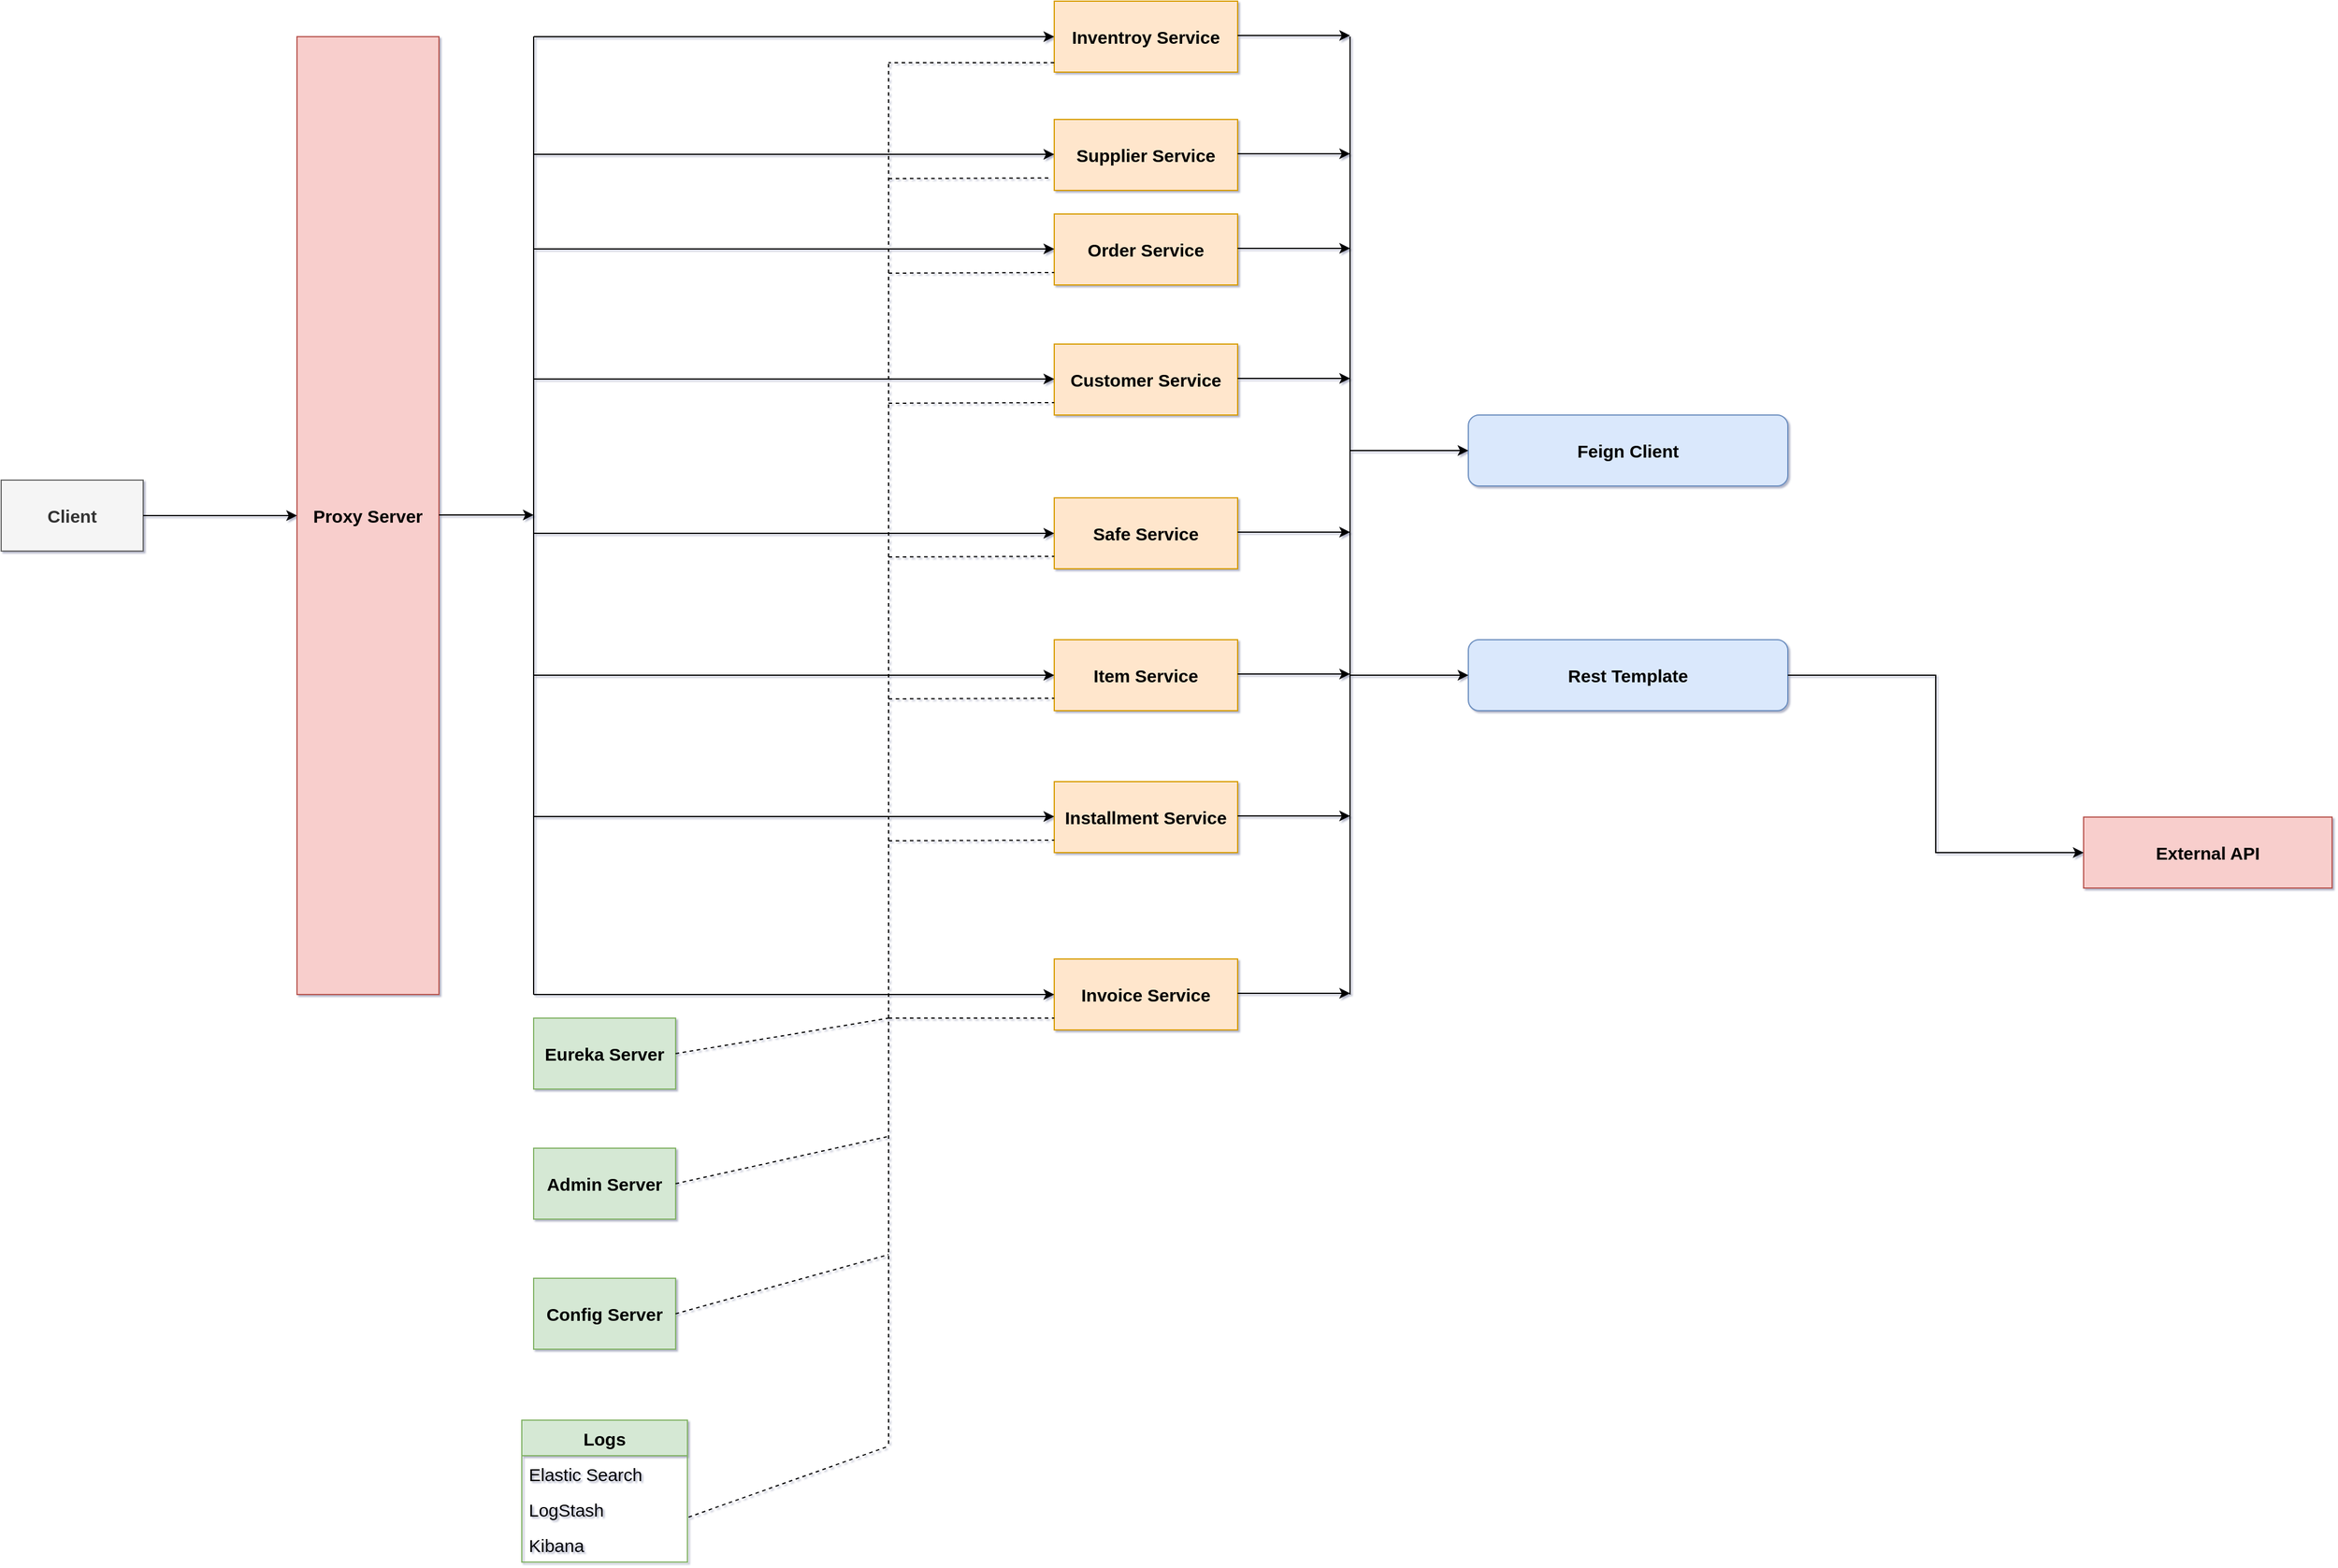 <mxfile version="20.3.0" type="device"><diagram id="Ht1M8jgEwFfnCIfOTk4-" name="Page-1"><mxGraphModel dx="1187" dy="618" grid="1" gridSize="10" guides="1" tooltips="1" connect="1" arrows="1" fold="1" page="1" pageScale="1" pageWidth="1920" pageHeight="1200" math="0" shadow="1"><root><mxCell id="0"/><mxCell id="1" parent="0"/><mxCell id="ZQpF3sPxgbkStKeFqXBm-1" value="Client" style="rounded=0;whiteSpace=wrap;html=1;fontStyle=1;fontSize=15;fillColor=#f5f5f5;fontColor=#333333;strokeColor=#666666;" vertex="1" parent="1"><mxGeometry x="30" y="445" width="120" height="60" as="geometry"/></mxCell><mxCell id="ZQpF3sPxgbkStKeFqXBm-2" value="Proxy Server" style="rounded=0;whiteSpace=wrap;html=1;fontStyle=1;fontSize=15;fillColor=#f8cecc;strokeColor=#b85450;" vertex="1" parent="1"><mxGeometry x="280" y="70" width="120" height="810" as="geometry"/></mxCell><mxCell id="ZQpF3sPxgbkStKeFqXBm-3" value="Order Service" style="rounded=0;whiteSpace=wrap;html=1;fontStyle=1;fontSize=15;fillColor=#ffe6cc;strokeColor=#d79b00;" vertex="1" parent="1"><mxGeometry x="920" y="220" width="155" height="60" as="geometry"/></mxCell><mxCell id="ZQpF3sPxgbkStKeFqXBm-4" value="Invoice Service" style="rounded=0;whiteSpace=wrap;html=1;fontStyle=1;fontSize=15;fillColor=#ffe6cc;strokeColor=#d79b00;" vertex="1" parent="1"><mxGeometry x="920" y="850" width="155" height="60" as="geometry"/></mxCell><mxCell id="ZQpF3sPxgbkStKeFqXBm-5" value="Installment Service" style="rounded=0;whiteSpace=wrap;html=1;fontStyle=1;fontSize=15;fillColor=#ffe6cc;strokeColor=#d79b00;" vertex="1" parent="1"><mxGeometry x="920" y="700" width="155" height="60" as="geometry"/></mxCell><mxCell id="ZQpF3sPxgbkStKeFqXBm-6" value="Customer Service" style="rounded=0;whiteSpace=wrap;html=1;fontStyle=1;fontSize=15;fillColor=#ffe6cc;strokeColor=#d79b00;" vertex="1" parent="1"><mxGeometry x="920" y="330" width="155" height="60" as="geometry"/></mxCell><mxCell id="ZQpF3sPxgbkStKeFqXBm-7" value="Inventroy Service" style="rounded=0;whiteSpace=wrap;html=1;fontStyle=1;fontSize=15;fillColor=#ffe6cc;strokeColor=#d79b00;" vertex="1" parent="1"><mxGeometry x="920" y="40" width="155" height="60" as="geometry"/></mxCell><mxCell id="ZQpF3sPxgbkStKeFqXBm-8" value="Item Service" style="rounded=0;whiteSpace=wrap;html=1;fontStyle=1;fontSize=15;fillColor=#ffe6cc;strokeColor=#d79b00;" vertex="1" parent="1"><mxGeometry x="920" y="580" width="155" height="60" as="geometry"/></mxCell><mxCell id="ZQpF3sPxgbkStKeFqXBm-9" value="Safe Service" style="rounded=0;whiteSpace=wrap;html=1;fontStyle=1;fontSize=15;fillColor=#ffe6cc;strokeColor=#d79b00;" vertex="1" parent="1"><mxGeometry x="920" y="460" width="155" height="60" as="geometry"/></mxCell><mxCell id="ZQpF3sPxgbkStKeFqXBm-10" value="Supplier Service" style="rounded=0;whiteSpace=wrap;html=1;fontStyle=1;fontSize=15;fillColor=#ffe6cc;strokeColor=#d79b00;" vertex="1" parent="1"><mxGeometry x="920" y="140" width="155" height="60" as="geometry"/></mxCell><mxCell id="ZQpF3sPxgbkStKeFqXBm-11" value="" style="endArrow=classic;html=1;rounded=0;entryX=0;entryY=0.5;entryDx=0;entryDy=0;fontSize=15;exitX=1;exitY=0.5;exitDx=0;exitDy=0;" edge="1" parent="1" source="ZQpF3sPxgbkStKeFqXBm-1" target="ZQpF3sPxgbkStKeFqXBm-2"><mxGeometry width="50" height="50" relative="1" as="geometry"><mxPoint x="160" y="320" as="sourcePoint"/><mxPoint x="210" y="270" as="targetPoint"/></mxGeometry></mxCell><mxCell id="ZQpF3sPxgbkStKeFqXBm-21" value="Logs" style="swimlane;fontStyle=1;childLayout=stackLayout;horizontal=1;startSize=30;horizontalStack=0;resizeParent=1;resizeParentMax=0;resizeLast=0;collapsible=1;marginBottom=0;fontSize=15;fillColor=#d5e8d4;strokeColor=#82b366;" vertex="1" parent="1"><mxGeometry x="470" y="1240" width="140" height="120" as="geometry"/></mxCell><mxCell id="ZQpF3sPxgbkStKeFqXBm-22" value="Elastic Search" style="text;strokeColor=none;fillColor=none;align=left;verticalAlign=middle;spacingLeft=4;spacingRight=4;overflow=hidden;points=[[0,0.5],[1,0.5]];portConstraint=eastwest;rotatable=0;fontSize=15;" vertex="1" parent="ZQpF3sPxgbkStKeFqXBm-21"><mxGeometry y="30" width="140" height="30" as="geometry"/></mxCell><mxCell id="ZQpF3sPxgbkStKeFqXBm-23" value="LogStash" style="text;strokeColor=none;fillColor=none;align=left;verticalAlign=middle;spacingLeft=4;spacingRight=4;overflow=hidden;points=[[0,0.5],[1,0.5]];portConstraint=eastwest;rotatable=0;fontSize=15;" vertex="1" parent="ZQpF3sPxgbkStKeFqXBm-21"><mxGeometry y="60" width="140" height="30" as="geometry"/></mxCell><mxCell id="ZQpF3sPxgbkStKeFqXBm-24" value="Kibana" style="text;strokeColor=none;fillColor=none;align=left;verticalAlign=middle;spacingLeft=4;spacingRight=4;overflow=hidden;points=[[0,0.5],[1,0.5]];portConstraint=eastwest;rotatable=0;fontSize=15;" vertex="1" parent="ZQpF3sPxgbkStKeFqXBm-21"><mxGeometry y="90" width="140" height="30" as="geometry"/></mxCell><mxCell id="ZQpF3sPxgbkStKeFqXBm-25" value="" style="endArrow=classic;html=1;rounded=0;fontSize=15;" edge="1" parent="1"><mxGeometry width="50" height="50" relative="1" as="geometry"><mxPoint x="400" y="474.5" as="sourcePoint"/><mxPoint x="480" y="474.5" as="targetPoint"/></mxGeometry></mxCell><mxCell id="ZQpF3sPxgbkStKeFqXBm-26" value="" style="endArrow=none;html=1;rounded=0;fontSize=15;" edge="1" parent="1"><mxGeometry width="50" height="50" relative="1" as="geometry"><mxPoint x="480" y="880" as="sourcePoint"/><mxPoint x="480" y="70" as="targetPoint"/></mxGeometry></mxCell><mxCell id="ZQpF3sPxgbkStKeFqXBm-30" value="" style="endArrow=classic;html=1;rounded=0;fontSize=15;" edge="1" parent="1"><mxGeometry width="50" height="50" relative="1" as="geometry"><mxPoint x="480" y="880" as="sourcePoint"/><mxPoint x="920" y="880" as="targetPoint"/></mxGeometry></mxCell><mxCell id="ZQpF3sPxgbkStKeFqXBm-32" value="" style="endArrow=classic;html=1;rounded=0;fontSize=15;" edge="1" parent="1"><mxGeometry width="50" height="50" relative="1" as="geometry"><mxPoint x="480" y="610" as="sourcePoint"/><mxPoint x="920" y="610" as="targetPoint"/></mxGeometry></mxCell><mxCell id="ZQpF3sPxgbkStKeFqXBm-33" value="" style="endArrow=classic;html=1;rounded=0;fontSize=15;entryX=0;entryY=0.5;entryDx=0;entryDy=0;" edge="1" parent="1"><mxGeometry width="50" height="50" relative="1" as="geometry"><mxPoint x="480" y="359.5" as="sourcePoint"/><mxPoint x="920" y="359.5" as="targetPoint"/></mxGeometry></mxCell><mxCell id="ZQpF3sPxgbkStKeFqXBm-34" value="" style="endArrow=classic;html=1;rounded=0;fontSize=15;entryX=0;entryY=0.5;entryDx=0;entryDy=0;" edge="1" parent="1"><mxGeometry width="50" height="50" relative="1" as="geometry"><mxPoint x="480" y="249.5" as="sourcePoint"/><mxPoint x="920" y="249.5" as="targetPoint"/></mxGeometry></mxCell><mxCell id="ZQpF3sPxgbkStKeFqXBm-35" value="" style="endArrow=classic;html=1;rounded=0;fontSize=15;entryX=0;entryY=0.5;entryDx=0;entryDy=0;" edge="1" parent="1"><mxGeometry width="50" height="50" relative="1" as="geometry"><mxPoint x="480" y="169.5" as="sourcePoint"/><mxPoint x="920" y="169.5" as="targetPoint"/></mxGeometry></mxCell><mxCell id="ZQpF3sPxgbkStKeFqXBm-36" value="" style="endArrow=classic;html=1;rounded=0;fontSize=15;entryX=0;entryY=0.5;entryDx=0;entryDy=0;" edge="1" parent="1"><mxGeometry width="50" height="50" relative="1" as="geometry"><mxPoint x="480" y="70" as="sourcePoint"/><mxPoint x="920" y="70" as="targetPoint"/></mxGeometry></mxCell><mxCell id="ZQpF3sPxgbkStKeFqXBm-37" value="" style="endArrow=classic;html=1;rounded=0;fontSize=15;" edge="1" parent="1"><mxGeometry width="50" height="50" relative="1" as="geometry"><mxPoint x="480" y="490" as="sourcePoint"/><mxPoint x="920" y="490" as="targetPoint"/></mxGeometry></mxCell><mxCell id="ZQpF3sPxgbkStKeFqXBm-38" value="" style="endArrow=classic;html=1;rounded=0;fontSize=15;" edge="1" parent="1"><mxGeometry width="50" height="50" relative="1" as="geometry"><mxPoint x="480" y="729.5" as="sourcePoint"/><mxPoint x="920" y="729.5" as="targetPoint"/></mxGeometry></mxCell><mxCell id="ZQpF3sPxgbkStKeFqXBm-39" value="" style="endArrow=none;dashed=1;html=1;rounded=0;fontSize=15;" edge="1" parent="1"><mxGeometry width="50" height="50" relative="1" as="geometry"><mxPoint x="780" y="1260" as="sourcePoint"/><mxPoint x="780" y="90" as="targetPoint"/></mxGeometry></mxCell><mxCell id="ZQpF3sPxgbkStKeFqXBm-40" value="" style="endArrow=none;dashed=1;html=1;rounded=0;fontSize=15;" edge="1" parent="1"><mxGeometry width="50" height="50" relative="1" as="geometry"><mxPoint x="780" y="900" as="sourcePoint"/><mxPoint x="920" y="900" as="targetPoint"/></mxGeometry></mxCell><mxCell id="ZQpF3sPxgbkStKeFqXBm-41" value="" style="endArrow=none;dashed=1;html=1;rounded=0;fontSize=15;" edge="1" parent="1"><mxGeometry width="50" height="50" relative="1" as="geometry"><mxPoint x="780" y="750" as="sourcePoint"/><mxPoint x="920" y="749.5" as="targetPoint"/></mxGeometry></mxCell><mxCell id="ZQpF3sPxgbkStKeFqXBm-42" value="" style="endArrow=none;dashed=1;html=1;rounded=0;fontSize=15;" edge="1" parent="1"><mxGeometry width="50" height="50" relative="1" as="geometry"><mxPoint x="780" y="630" as="sourcePoint"/><mxPoint x="920" y="629.5" as="targetPoint"/></mxGeometry></mxCell><mxCell id="ZQpF3sPxgbkStKeFqXBm-43" value="" style="endArrow=none;dashed=1;html=1;rounded=0;fontSize=15;" edge="1" parent="1"><mxGeometry width="50" height="50" relative="1" as="geometry"><mxPoint x="780" y="510" as="sourcePoint"/><mxPoint x="920" y="509.5" as="targetPoint"/></mxGeometry></mxCell><mxCell id="ZQpF3sPxgbkStKeFqXBm-44" value="" style="endArrow=none;dashed=1;html=1;rounded=0;fontSize=15;" edge="1" parent="1"><mxGeometry width="50" height="50" relative="1" as="geometry"><mxPoint x="780" y="380" as="sourcePoint"/><mxPoint x="920" y="379.5" as="targetPoint"/></mxGeometry></mxCell><mxCell id="ZQpF3sPxgbkStKeFqXBm-45" value="" style="endArrow=none;dashed=1;html=1;rounded=0;fontSize=15;" edge="1" parent="1"><mxGeometry width="50" height="50" relative="1" as="geometry"><mxPoint x="780" y="270" as="sourcePoint"/><mxPoint x="920" y="269.5" as="targetPoint"/></mxGeometry></mxCell><mxCell id="ZQpF3sPxgbkStKeFqXBm-46" value="" style="endArrow=none;dashed=1;html=1;rounded=0;fontSize=15;" edge="1" parent="1"><mxGeometry width="50" height="50" relative="1" as="geometry"><mxPoint x="780" y="190" as="sourcePoint"/><mxPoint x="918" y="189.5" as="targetPoint"/></mxGeometry></mxCell><mxCell id="ZQpF3sPxgbkStKeFqXBm-47" value="" style="endArrow=none;dashed=1;html=1;rounded=0;fontSize=15;exitX=0;exitY=0.867;exitDx=0;exitDy=0;exitPerimeter=0;" edge="1" parent="1" source="ZQpF3sPxgbkStKeFqXBm-7"><mxGeometry width="50" height="50" relative="1" as="geometry"><mxPoint x="1075" y="69.5" as="sourcePoint"/><mxPoint x="780" y="92" as="targetPoint"/></mxGeometry></mxCell><mxCell id="ZQpF3sPxgbkStKeFqXBm-48" value="" style="endArrow=none;dashed=1;html=1;rounded=0;fontSize=15;exitX=1.007;exitY=0.733;exitDx=0;exitDy=0;exitPerimeter=0;" edge="1" parent="1" source="ZQpF3sPxgbkStKeFqXBm-23"><mxGeometry width="50" height="50" relative="1" as="geometry"><mxPoint x="630" y="790" as="sourcePoint"/><mxPoint x="780" y="1262" as="targetPoint"/><Array as="points"/></mxGeometry></mxCell><mxCell id="ZQpF3sPxgbkStKeFqXBm-50" value="Feign Client" style="rounded=1;whiteSpace=wrap;html=1;fontSize=15;fillColor=#dae8fc;strokeColor=#6c8ebf;fontStyle=1" vertex="1" parent="1"><mxGeometry x="1270" y="390" width="270" height="60" as="geometry"/></mxCell><mxCell id="ZQpF3sPxgbkStKeFqXBm-51" value="Rest Template" style="rounded=1;whiteSpace=wrap;html=1;fontSize=15;fillColor=#dae8fc;strokeColor=#6c8ebf;fontStyle=1" vertex="1" parent="1"><mxGeometry x="1270" y="580" width="270" height="60" as="geometry"/></mxCell><mxCell id="ZQpF3sPxgbkStKeFqXBm-56" value="&lt;span style=&quot;&quot;&gt;External API&lt;/span&gt;" style="rounded=0;whiteSpace=wrap;html=1;fontSize=15;fillColor=#f8cecc;strokeColor=#b85450;fontStyle=1" vertex="1" parent="1"><mxGeometry x="1790" y="730" width="210" height="60" as="geometry"/></mxCell><mxCell id="ZQpF3sPxgbkStKeFqXBm-58" value="" style="edgeStyle=elbowEdgeStyle;elbow=horizontal;endArrow=classic;html=1;rounded=0;fontSize=15;exitX=1;exitY=0.5;exitDx=0;exitDy=0;entryX=0;entryY=0.5;entryDx=0;entryDy=0;" edge="1" parent="1" source="ZQpF3sPxgbkStKeFqXBm-51" target="ZQpF3sPxgbkStKeFqXBm-56"><mxGeometry width="50" height="50" relative="1" as="geometry"><mxPoint x="1580" y="510" as="sourcePoint"/><mxPoint x="1630" y="460" as="targetPoint"/></mxGeometry></mxCell><mxCell id="ZQpF3sPxgbkStKeFqXBm-61" value="" style="endArrow=none;html=1;rounded=0;fontSize=15;" edge="1" parent="1"><mxGeometry width="50" height="50" relative="1" as="geometry"><mxPoint x="1170" y="880" as="sourcePoint"/><mxPoint x="1170" y="70" as="targetPoint"/></mxGeometry></mxCell><mxCell id="ZQpF3sPxgbkStKeFqXBm-62" value="" style="endArrow=classic;html=1;rounded=0;fontSize=15;exitX=1;exitY=0.5;exitDx=0;exitDy=0;" edge="1" parent="1"><mxGeometry width="50" height="50" relative="1" as="geometry"><mxPoint x="1075" y="879" as="sourcePoint"/><mxPoint x="1170" y="879" as="targetPoint"/></mxGeometry></mxCell><mxCell id="ZQpF3sPxgbkStKeFqXBm-63" value="" style="endArrow=classic;html=1;rounded=0;fontSize=15;exitX=1;exitY=0.5;exitDx=0;exitDy=0;" edge="1" parent="1"><mxGeometry width="50" height="50" relative="1" as="geometry"><mxPoint x="1075" y="359" as="sourcePoint"/><mxPoint x="1170" y="359" as="targetPoint"/></mxGeometry></mxCell><mxCell id="ZQpF3sPxgbkStKeFqXBm-64" value="" style="endArrow=classic;html=1;rounded=0;fontSize=15;exitX=1;exitY=0.5;exitDx=0;exitDy=0;" edge="1" parent="1"><mxGeometry width="50" height="50" relative="1" as="geometry"><mxPoint x="1075" y="249" as="sourcePoint"/><mxPoint x="1170" y="249" as="targetPoint"/></mxGeometry></mxCell><mxCell id="ZQpF3sPxgbkStKeFqXBm-65" value="" style="endArrow=classic;html=1;rounded=0;fontSize=15;exitX=1;exitY=0.5;exitDx=0;exitDy=0;" edge="1" parent="1"><mxGeometry width="50" height="50" relative="1" as="geometry"><mxPoint x="1075" y="69" as="sourcePoint"/><mxPoint x="1170" y="69" as="targetPoint"/></mxGeometry></mxCell><mxCell id="ZQpF3sPxgbkStKeFqXBm-67" value="" style="endArrow=classic;html=1;rounded=0;fontSize=15;exitX=1;exitY=0.5;exitDx=0;exitDy=0;" edge="1" parent="1"><mxGeometry width="50" height="50" relative="1" as="geometry"><mxPoint x="1075" y="169" as="sourcePoint"/><mxPoint x="1170" y="169" as="targetPoint"/></mxGeometry></mxCell><mxCell id="ZQpF3sPxgbkStKeFqXBm-68" value="" style="endArrow=classic;html=1;rounded=0;fontSize=15;exitX=1;exitY=0.5;exitDx=0;exitDy=0;" edge="1" parent="1"><mxGeometry width="50" height="50" relative="1" as="geometry"><mxPoint x="1075" y="489" as="sourcePoint"/><mxPoint x="1170" y="489" as="targetPoint"/></mxGeometry></mxCell><mxCell id="ZQpF3sPxgbkStKeFqXBm-69" value="" style="endArrow=classic;html=1;rounded=0;fontSize=15;exitX=1;exitY=0.5;exitDx=0;exitDy=0;" edge="1" parent="1"><mxGeometry width="50" height="50" relative="1" as="geometry"><mxPoint x="1075" y="609" as="sourcePoint"/><mxPoint x="1170" y="609" as="targetPoint"/></mxGeometry></mxCell><mxCell id="ZQpF3sPxgbkStKeFqXBm-70" value="" style="endArrow=classic;html=1;rounded=0;fontSize=15;exitX=1;exitY=0.5;exitDx=0;exitDy=0;" edge="1" parent="1"><mxGeometry width="50" height="50" relative="1" as="geometry"><mxPoint x="1075" y="729" as="sourcePoint"/><mxPoint x="1170" y="729" as="targetPoint"/></mxGeometry></mxCell><mxCell id="ZQpF3sPxgbkStKeFqXBm-71" value="" style="endArrow=classic;html=1;rounded=0;fontSize=15;entryX=0;entryY=0.5;entryDx=0;entryDy=0;" edge="1" parent="1" target="ZQpF3sPxgbkStKeFqXBm-50"><mxGeometry width="50" height="50" relative="1" as="geometry"><mxPoint x="1170" y="420" as="sourcePoint"/><mxPoint x="1040" y="490" as="targetPoint"/></mxGeometry></mxCell><mxCell id="ZQpF3sPxgbkStKeFqXBm-73" value="" style="endArrow=classic;html=1;rounded=0;fontSize=15;entryX=0;entryY=0.5;entryDx=0;entryDy=0;" edge="1" parent="1" target="ZQpF3sPxgbkStKeFqXBm-51"><mxGeometry width="50" height="50" relative="1" as="geometry"><mxPoint x="1170" y="610" as="sourcePoint"/><mxPoint x="1040" y="350" as="targetPoint"/></mxGeometry></mxCell><mxCell id="ZQpF3sPxgbkStKeFqXBm-74" value="Config Server" style="rounded=0;whiteSpace=wrap;html=1;fontSize=15;fillColor=#d5e8d4;strokeColor=#82b366;fontStyle=1" vertex="1" parent="1"><mxGeometry x="480" y="1120" width="120" height="60" as="geometry"/></mxCell><mxCell id="ZQpF3sPxgbkStKeFqXBm-75" value="Admin Server" style="rounded=0;whiteSpace=wrap;html=1;fontSize=15;fillColor=#d5e8d4;strokeColor=#82b366;fontStyle=1" vertex="1" parent="1"><mxGeometry x="480" y="1010" width="120" height="60" as="geometry"/></mxCell><mxCell id="ZQpF3sPxgbkStKeFqXBm-76" value="" style="endArrow=none;dashed=1;html=1;rounded=0;fontSize=15;exitX=1;exitY=0.5;exitDx=0;exitDy=0;" edge="1" parent="1" source="ZQpF3sPxgbkStKeFqXBm-74"><mxGeometry width="50" height="50" relative="1" as="geometry"><mxPoint x="790" y="980" as="sourcePoint"/><mxPoint x="780" y="1100" as="targetPoint"/></mxGeometry></mxCell><mxCell id="ZQpF3sPxgbkStKeFqXBm-77" value="" style="endArrow=none;dashed=1;html=1;rounded=0;fontSize=15;exitX=1;exitY=0.5;exitDx=0;exitDy=0;" edge="1" parent="1" source="ZQpF3sPxgbkStKeFqXBm-75"><mxGeometry width="50" height="50" relative="1" as="geometry"><mxPoint x="600" y="1000" as="sourcePoint"/><mxPoint x="780" y="1000" as="targetPoint"/></mxGeometry></mxCell><mxCell id="ZQpF3sPxgbkStKeFqXBm-79" value="Eureka Server" style="rounded=0;whiteSpace=wrap;html=1;fontSize=15;fillColor=#d5e8d4;strokeColor=#82b366;fontStyle=1" vertex="1" parent="1"><mxGeometry x="480" y="900" width="120" height="60" as="geometry"/></mxCell><mxCell id="ZQpF3sPxgbkStKeFqXBm-80" value="" style="endArrow=none;dashed=1;html=1;rounded=0;fontSize=15;exitX=1;exitY=0.5;exitDx=0;exitDy=0;" edge="1" parent="1" source="ZQpF3sPxgbkStKeFqXBm-79"><mxGeometry width="50" height="50" relative="1" as="geometry"><mxPoint x="600" y="940" as="sourcePoint"/><mxPoint x="780" y="900" as="targetPoint"/></mxGeometry></mxCell></root></mxGraphModel></diagram></mxfile>